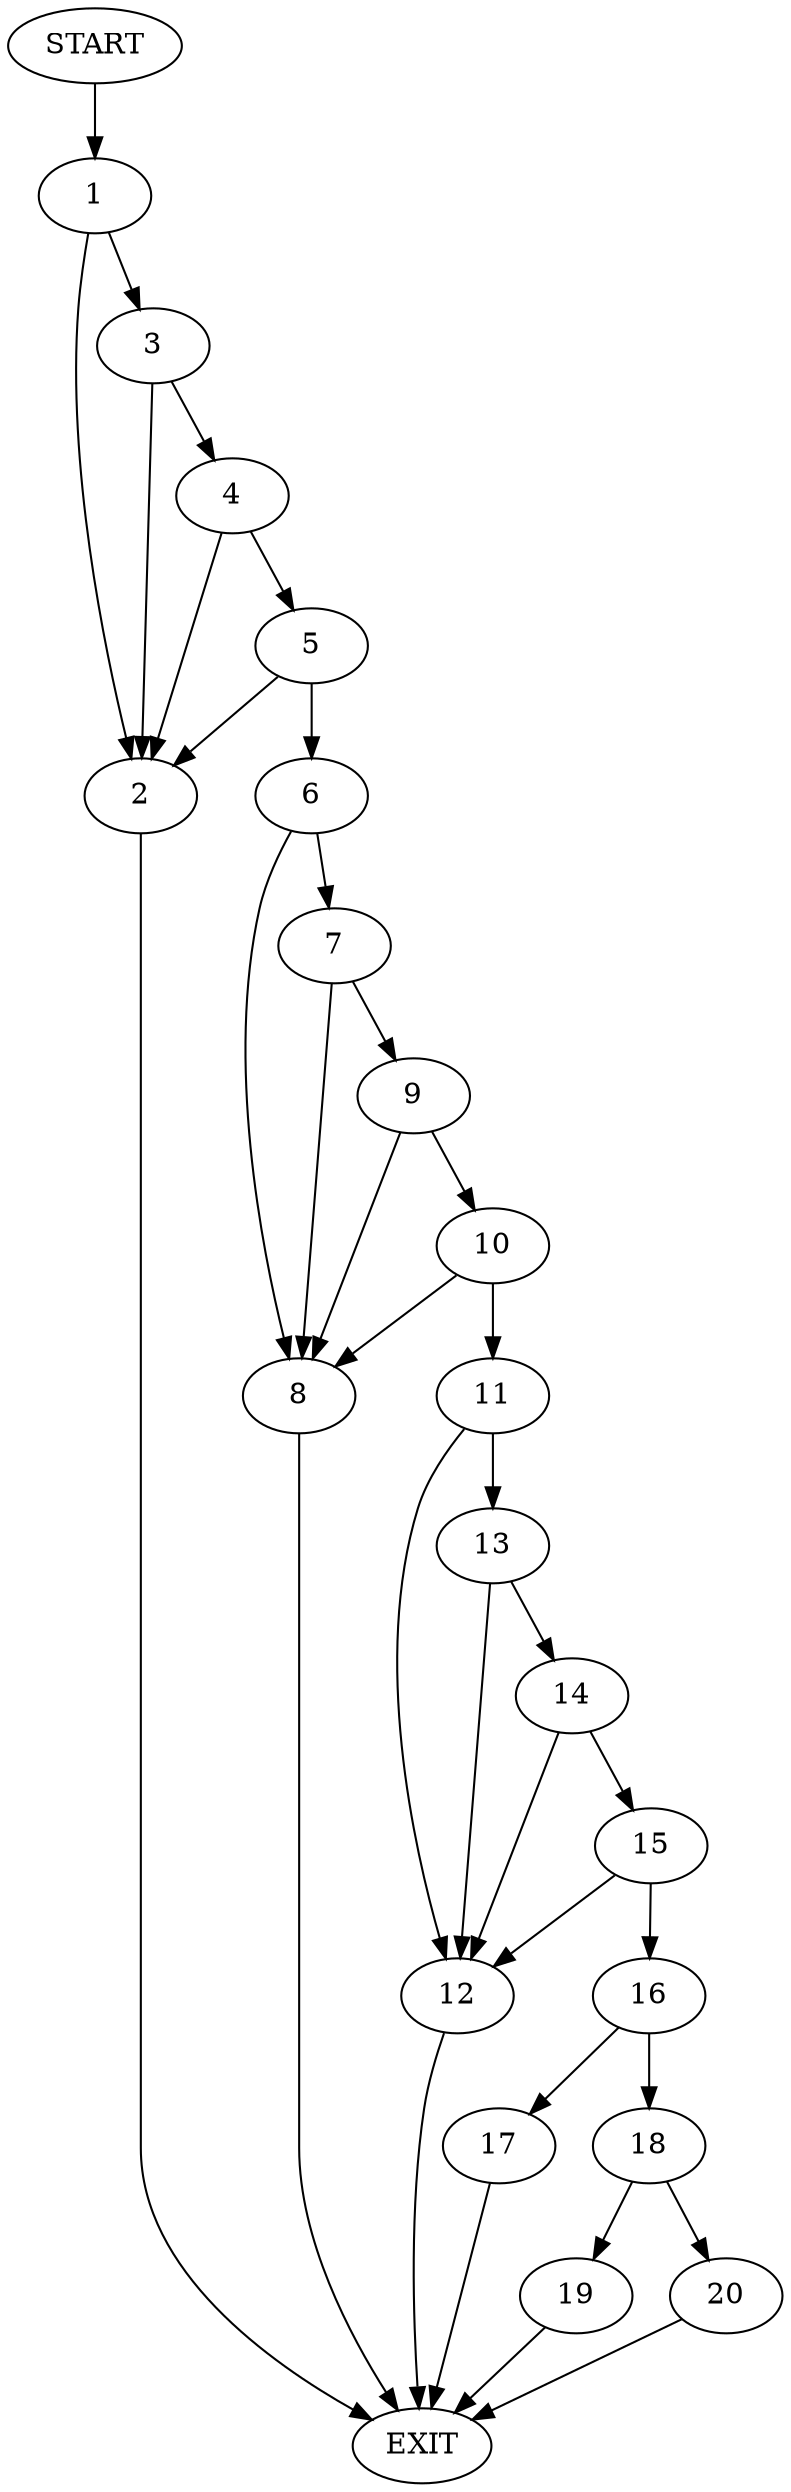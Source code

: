 digraph {
0 [label="START"]
21 [label="EXIT"]
0 -> 1
1 -> 2
1 -> 3
2 -> 21
3 -> 4
3 -> 2
4 -> 5
4 -> 2
5 -> 6
5 -> 2
6 -> 7
6 -> 8
7 -> 9
7 -> 8
8 -> 21
9 -> 10
9 -> 8
10 -> 11
10 -> 8
11 -> 12
11 -> 13
12 -> 21
13 -> 14
13 -> 12
14 -> 15
14 -> 12
15 -> 12
15 -> 16
16 -> 17
16 -> 18
18 -> 19
18 -> 20
17 -> 21
19 -> 21
20 -> 21
}
